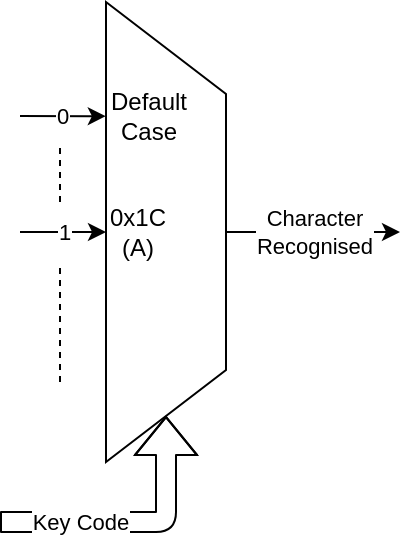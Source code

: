 <mxfile type="device" version="10.6.5"><diagram id="fUeG92slOkGvqkT4XG2J" name="Page-1"><mxGraphModel grid="1" dx="628" dy="425" gridSize="10" guides="1" tooltips="1" connect="1" arrows="1" fold="1" page="1" pageScale="1" pageWidth="827" pageHeight="1169" math="0" shadow="0"><root><mxCell id="0" /><mxCell id="1" parent="0" /><mxCell id="GET58u72fXLlwwWg8L1D-1" value="" parent="1" vertex="1" style="shape=trapezoid;perimeter=trapezoidPerimeter;whiteSpace=wrap;html=1;direction=south;"><mxGeometry as="geometry" height="230" width="60" y="40" x="323" /></mxCell><mxCell id="GET58u72fXLlwwWg8L1D-3" value="Key Code&lt;br&gt;" parent="1" style="shape=flexArrow;endArrow=classic;html=1;entryX=1;entryY=0.5;entryDx=0;entryDy=0;" edge="1" target="GET58u72fXLlwwWg8L1D-1"><mxGeometry as="geometry" height="50" width="50" x="-0.412" relative="1"><mxPoint as="sourcePoint" y="300" x="270" /><mxPoint as="targetPoint" y="280" x="400" /><Array as="points"><mxPoint y="300" x="353" /></Array><mxPoint as="offset" /></mxGeometry></mxCell><mxCell id="GET58u72fXLlwwWg8L1D-6" value="" parent="1" style="endArrow=none;dashed=1;html=1;" edge="1"><mxGeometry as="geometry" height="50" width="50" relative="1"><mxPoint as="sourcePoint" y="140" x="300" /><mxPoint as="targetPoint" y="110" x="300" /></mxGeometry></mxCell><mxCell id="GET58u72fXLlwwWg8L1D-7" value="" parent="1" style="endArrow=none;dashed=1;html=1;" edge="1"><mxGeometry as="geometry" height="50" width="50" relative="1"><mxPoint as="sourcePoint" y="230" x="300" /><mxPoint as="targetPoint" y="170" x="300" /></mxGeometry></mxCell><mxCell id="GET58u72fXLlwwWg8L1D-8" value="Default Case&lt;br&gt;" parent="1" vertex="1" style="text;html=1;strokeColor=none;fillColor=none;align=center;verticalAlign=middle;whiteSpace=wrap;rounded=0;"><mxGeometry as="geometry" height="20" width="57" y="87" x="316" /></mxCell><mxCell id="GET58u72fXLlwwWg8L1D-9" value="0x1C (A)&lt;br&gt;" parent="1" vertex="1" style="text;html=1;strokeColor=none;fillColor=none;align=center;verticalAlign=middle;whiteSpace=wrap;rounded=0;"><mxGeometry as="geometry" height="20" width="40" y="145" x="319" /></mxCell><mxCell id="GET58u72fXLlwwWg8L1D-11" value="Character&lt;br&gt;Recognised&lt;br&gt;" parent="1" style="endArrow=classic;html=1;" source="GET58u72fXLlwwWg8L1D-1" edge="1"><mxGeometry as="geometry" height="50" width="50" relative="1"><mxPoint as="sourcePoint" y="205" x="383" /><mxPoint as="targetPoint" y="155" x="470" /></mxGeometry></mxCell><mxCell id="GET58u72fXLlwwWg8L1D-13" value="1" parent="1" style="endArrow=classic;html=1;entryX=0.5;entryY=1;entryDx=0;entryDy=0;" edge="1" target="GET58u72fXLlwwWg8L1D-1"><mxGeometry as="geometry" height="50" width="50" relative="1"><mxPoint as="sourcePoint" y="155" x="280" /><mxPoint as="targetPoint" y="160" x="290" /></mxGeometry></mxCell><mxCell id="GET58u72fXLlwwWg8L1D-14" value="0" parent="1" style="endArrow=classic;html=1;entryX=0.5;entryY=1;entryDx=0;entryDy=0;" edge="1"><mxGeometry as="geometry" height="50" width="50" relative="1"><mxPoint as="sourcePoint" y="97" x="280" /><mxPoint as="targetPoint" y="97.095" x="322.905" /></mxGeometry></mxCell></root></mxGraphModel></diagram></mxfile>